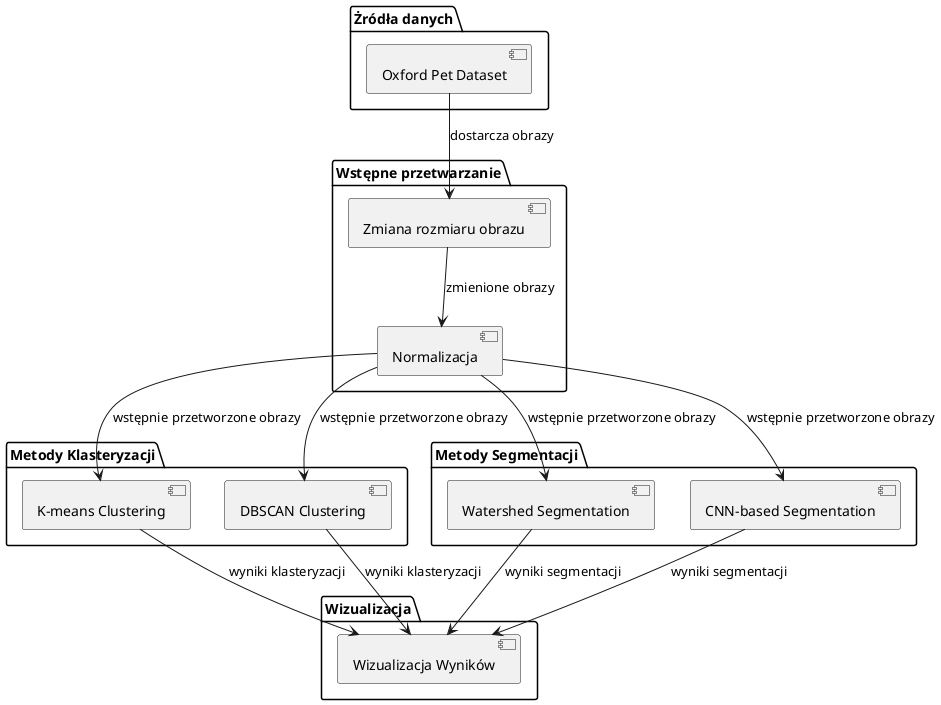 @startuml "Architektura systemu klasteryzacji i segmentacji obrazów"
!define RECTANGLE #LightBlue

package "Żródła danych" {
    component "Oxford Pet Dataset" as Dataset
}

package "Wstępne przetwarzanie" {
    component "Zmiana rozmiaru obrazu" as Resizing
    component "Normalizacja" as Normalization
}

package "Metody Klasteryzacji" {
    component "K-means Clustering" as KMeans
    component "DBSCAN Clustering" as DBSCAN
}

package "Metody Segmentacji" {
    component "Watershed Segmentation" as Watershed
    component "CNN-based Segmentation" as CNN
}

package "Wizualizacja" {
    component "Wizualizacja Wyników" as Visualization
}

Dataset --> Resizing : dostarcza obrazy
Resizing --> Normalization : zmienione obrazy
Normalization --> KMeans : "wstępnie przetworzone obrazy"
Normalization --> DBSCAN : "wstępnie przetworzone obrazy"
Normalization --> Watershed : "wstępnie przetworzone obrazy"
Normalization --> CNN : "wstępnie przetworzone obrazy"
KMeans --> Visualization : wyniki klasteryzacji
DBSCAN --> Visualization : wyniki klasteryzacji
Watershed --> Visualization : wyniki segmentacji
CNN --> Visualization : wyniki segmentacji

@enduml